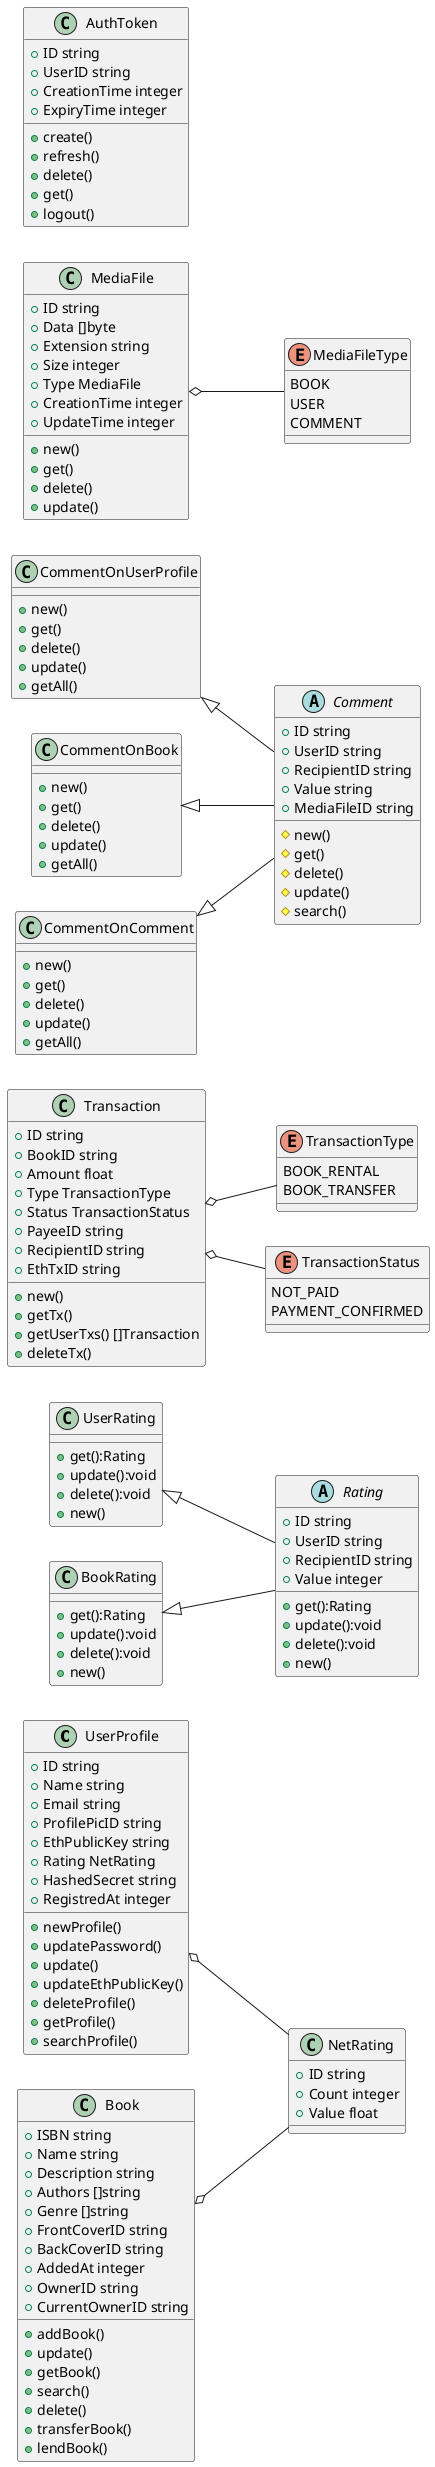 @startuml

left to right direction

class UserProfile{
    + ID string
    + Name string
    + Email string
    + ProfilePicID string
    + EthPublicKey string
    + Rating NetRating
    + HashedSecret string
    + RegistredAt integer

    + newProfile()
    + updatePassword()
    + update()
    + updateEthPublicKey()
    + deleteProfile()
    + getProfile()
    + searchProfile()
}

class NetRating{
    + ID string
    + Count integer
    + Value float
}

UserProfile o-- NetRating

abstract class Rating{
    + ID string
    + UserID string
    + RecipientID string
    + Value integer

    + get():Rating
    + update():void
    + delete():void
    + new()
}

class UserRating{
    + get():Rating
    + update():void
    + delete():void
    + new()
}
class BookRating{
    + get():Rating
    + update():void
    + delete():void
    + new()
}


UserRating <|-- Rating
BookRating <|-- Rating 


class Book{
    + ISBN string
    + Name string
    + Description string
    + Authors []string
    + Genre []string
    + FrontCoverID string
    + BackCoverID string
    + AddedAt integer
    + OwnerID string
    + CurrentOwnerID string

    + addBook()
    + update()
    + getBook()
    + search()
    + delete()
    + transferBook()
    + lendBook()
}

Book o-- NetRating

class Transaction{
    + ID string
    + BookID string
    + Amount float
    + Type TransactionType
    + Status TransactionStatus
    + PayeeID string
    + RecipientID string
    + EthTxID string

    + new()
    + getTx()
    + getUserTxs() []Transaction
    + deleteTx()
}

Transaction o-- TransactionType
Transaction o-- TransactionStatus

enum TransactionType{
    BOOK_RENTAL
    BOOK_TRANSFER
}

enum TransactionStatus{
    NOT_PAID
    PAYMENT_CONFIRMED
}

abstract class Comment{
    + ID string
    + UserID string
    + RecipientID string
    + Value string
    + MediaFileID string

    # new()
    # get()
    # delete()
    # update()
    # search()
}


class CommentOnUserProfile{
    + new()
    + get()
    + delete()
    + update()
    + getAll() 
}

class CommentOnBook{
    + new()
    + get()
    + delete()
    + update()
    + getAll() 
}

class CommentOnComment{
    + new()
    + get()
    + delete()
    + update()
    + getAll() 
}

CommentOnUserProfile <|-- Comment
CommentOnBook <|-- Comment
CommentOnComment <|-- Comment

class MediaFile{
    + ID string
    + Data []byte
    + Extension string
    + Size integer
    + Type MediaFile
    + CreationTime integer
    + UpdateTime integer

    + new()
    + get()
    + delete()
    + update()
}

enum MediaFileType{
    BOOK
    USER
    COMMENT
}

MediaFile o-- MediaFileType


class AuthToken{
    + ID string
    + UserID string
    + CreationTime integer
    + ExpiryTime integer

    + create()
    + refresh()
    + delete()
    + get()
    + logout()
}



@enduml